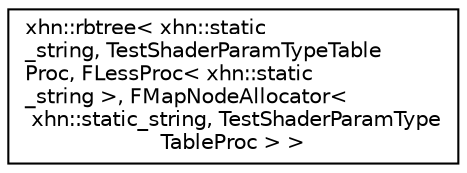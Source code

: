 digraph "Graphical Class Hierarchy"
{
  edge [fontname="Helvetica",fontsize="10",labelfontname="Helvetica",labelfontsize="10"];
  node [fontname="Helvetica",fontsize="10",shape=record];
  rankdir="LR";
  Node1 [label="xhn::rbtree\< xhn::static\l_string, TestShaderParamTypeTable\lProc, FLessProc\< xhn::static\l_string \>, FMapNodeAllocator\<\l xhn::static_string, TestShaderParamType\lTableProc \> \>",height=0.2,width=0.4,color="black", fillcolor="white", style="filled",URL="$classxhn_1_1rbtree.html"];
}
